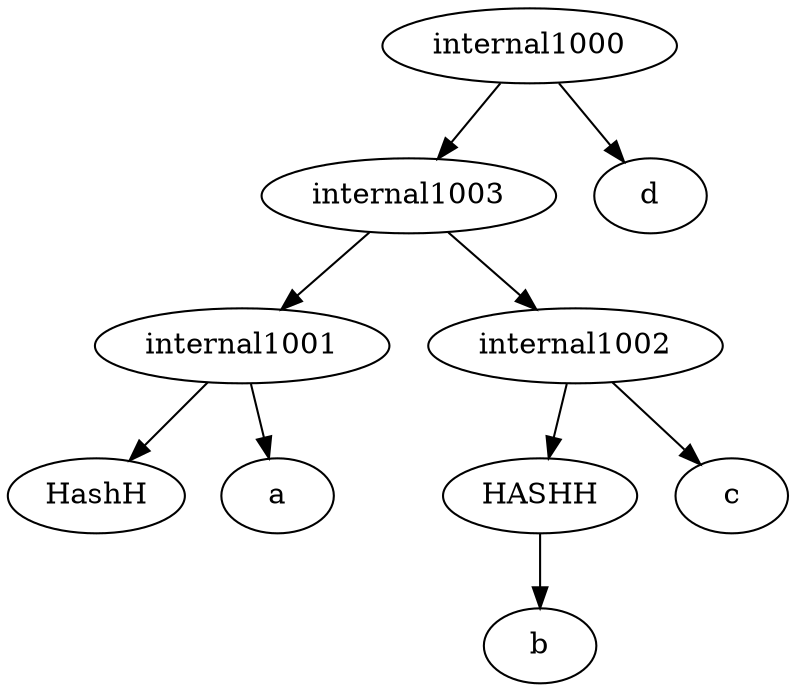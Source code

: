 strict digraph G1 {
HASHH -> b
internal1001 -> HashH
internal1001 -> a
internal1002 -> c
internal1002 -> HASHH
internal1003 -> internal1002
internal1003 -> internal1001
internal1000 -> d
internal1000 -> internal1003
}